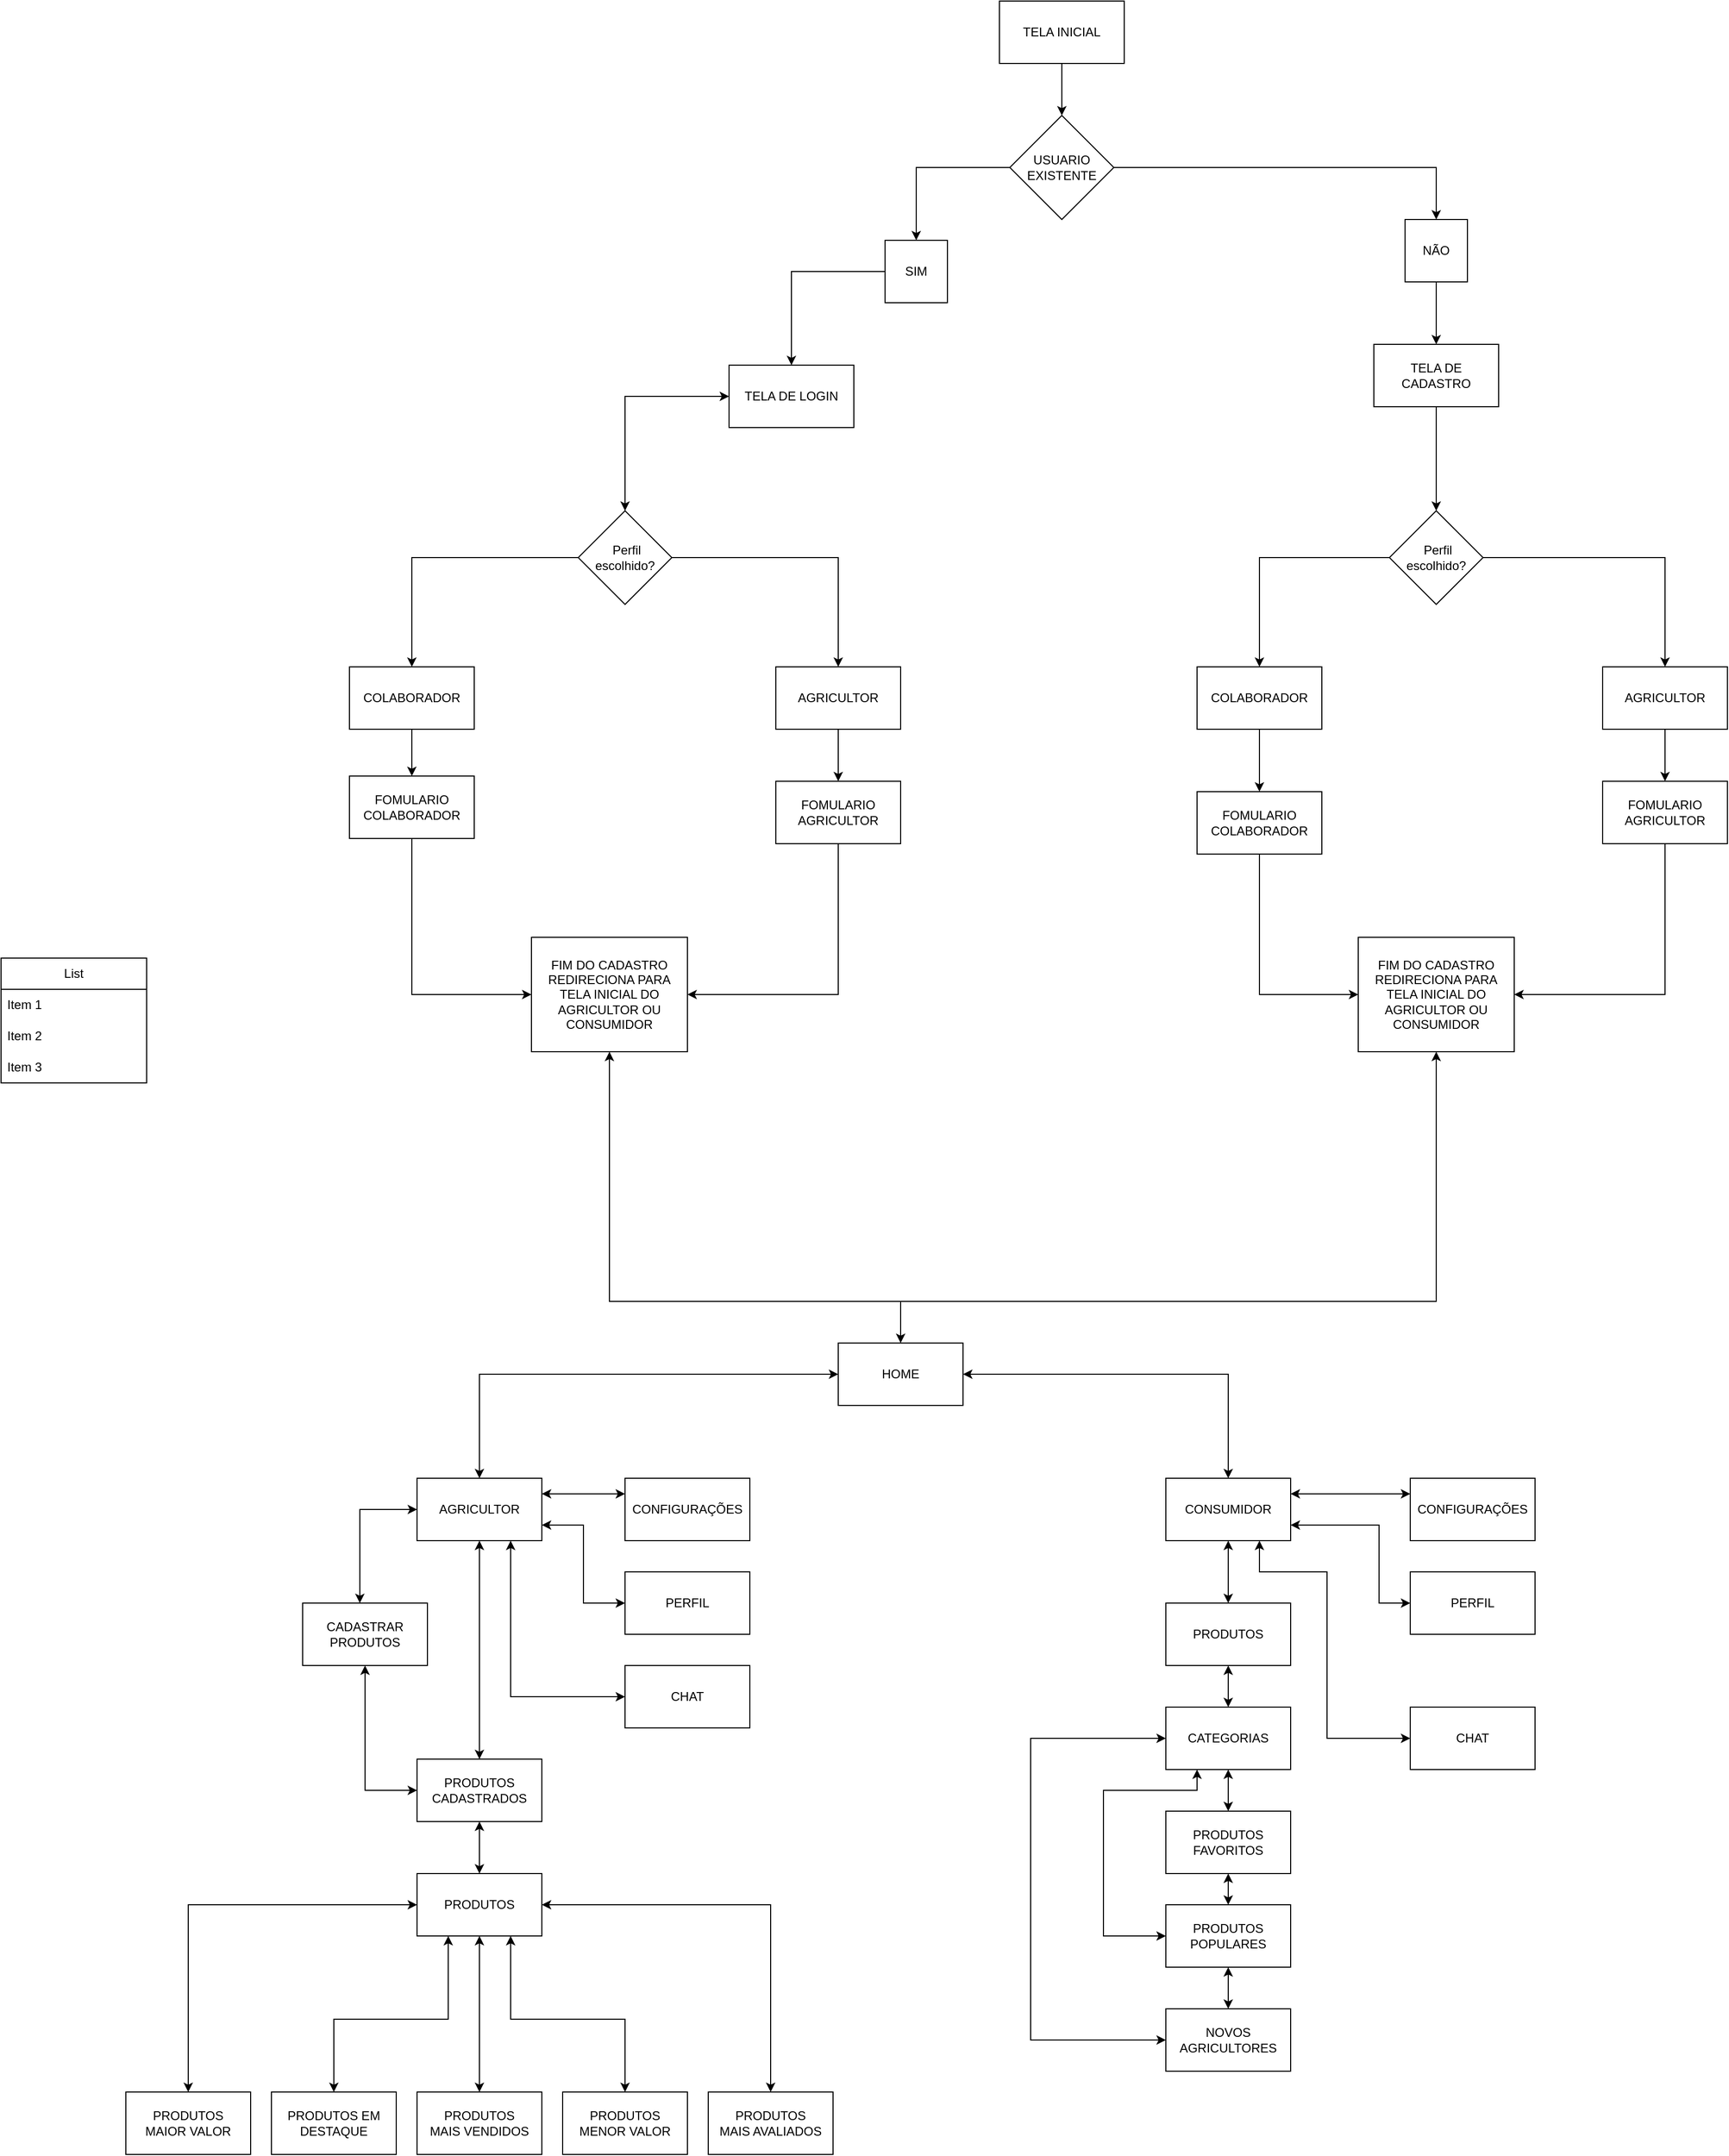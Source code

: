 <mxfile version="26.2.14">
  <diagram name="Página-1" id="ub3TqjXY3tPPMrQ7wsaH">
    <mxGraphModel dx="2589" dy="803" grid="1" gridSize="10" guides="1" tooltips="1" connect="1" arrows="1" fold="1" page="1" pageScale="1" pageWidth="1100" pageHeight="850" math="0" shadow="0">
      <root>
        <mxCell id="0" />
        <mxCell id="1" parent="0" />
        <mxCell id="Gy5lbTfUsCaIjYYjU4_O-53" style="edgeStyle=orthogonalEdgeStyle;rounded=0;orthogonalLoop=1;jettySize=auto;html=1;exitX=0.5;exitY=1;exitDx=0;exitDy=0;entryX=0.5;entryY=0;entryDx=0;entryDy=0;" parent="1" source="Gy5lbTfUsCaIjYYjU4_O-1" target="Gy5lbTfUsCaIjYYjU4_O-2" edge="1">
          <mxGeometry relative="1" as="geometry" />
        </mxCell>
        <mxCell id="Gy5lbTfUsCaIjYYjU4_O-1" value="TELA INICIAL" style="rounded=0;whiteSpace=wrap;html=1;" parent="1" vertex="1">
          <mxGeometry x="80" y="110" width="120" height="60" as="geometry" />
        </mxCell>
        <mxCell id="Gy5lbTfUsCaIjYYjU4_O-2" value="USUARIO EXISTENTE" style="rhombus;whiteSpace=wrap;html=1;" parent="1" vertex="1">
          <mxGeometry x="90" y="220" width="100" height="100" as="geometry" />
        </mxCell>
        <mxCell id="Gy5lbTfUsCaIjYYjU4_O-3" value="SIM" style="rounded=0;whiteSpace=wrap;html=1;" parent="1" vertex="1">
          <mxGeometry x="-30" y="340" width="60" height="60" as="geometry" />
        </mxCell>
        <mxCell id="Gy5lbTfUsCaIjYYjU4_O-4" value="NÃO" style="rounded=0;whiteSpace=wrap;html=1;" parent="1" vertex="1">
          <mxGeometry x="470" y="320" width="60" height="60" as="geometry" />
        </mxCell>
        <mxCell id="Gy5lbTfUsCaIjYYjU4_O-5" value="TELA DE CADASTRO" style="rounded=0;whiteSpace=wrap;html=1;" parent="1" vertex="1">
          <mxGeometry x="440" y="440" width="120" height="60" as="geometry" />
        </mxCell>
        <mxCell id="Gy5lbTfUsCaIjYYjU4_O-13" value="" style="endArrow=classic;html=1;rounded=0;exitX=1;exitY=0.5;exitDx=0;exitDy=0;entryX=0.5;entryY=0;entryDx=0;entryDy=0;" parent="1" source="Gy5lbTfUsCaIjYYjU4_O-2" target="Gy5lbTfUsCaIjYYjU4_O-4" edge="1">
          <mxGeometry width="50" height="50" relative="1" as="geometry">
            <mxPoint x="240" y="600" as="sourcePoint" />
            <mxPoint x="290" y="550" as="targetPoint" />
            <Array as="points">
              <mxPoint x="500" y="270" />
            </Array>
          </mxGeometry>
        </mxCell>
        <mxCell id="Gy5lbTfUsCaIjYYjU4_O-14" value="" style="endArrow=classic;html=1;rounded=0;exitX=0.5;exitY=1;exitDx=0;exitDy=0;entryX=0.5;entryY=0;entryDx=0;entryDy=0;" parent="1" source="Gy5lbTfUsCaIjYYjU4_O-4" target="Gy5lbTfUsCaIjYYjU4_O-5" edge="1">
          <mxGeometry width="50" height="50" relative="1" as="geometry">
            <mxPoint x="360" y="580" as="sourcePoint" />
            <mxPoint x="410" y="530" as="targetPoint" />
          </mxGeometry>
        </mxCell>
        <mxCell id="Gy5lbTfUsCaIjYYjU4_O-15" value="" style="endArrow=classic;html=1;rounded=0;exitX=0.5;exitY=1;exitDx=0;exitDy=0;" parent="1" source="Gy5lbTfUsCaIjYYjU4_O-5" target="VGZ9ggrxXx4jBzT0fz5f-10" edge="1">
          <mxGeometry width="50" height="50" relative="1" as="geometry">
            <mxPoint x="240" y="600" as="sourcePoint" />
            <mxPoint x="380" y="580" as="targetPoint" />
          </mxGeometry>
        </mxCell>
        <mxCell id="Gy5lbTfUsCaIjYYjU4_O-22" value="" style="endArrow=classic;html=1;rounded=0;exitX=0;exitY=0.5;exitDx=0;exitDy=0;entryX=0.5;entryY=0;entryDx=0;entryDy=0;" parent="1" source="Gy5lbTfUsCaIjYYjU4_O-2" target="Gy5lbTfUsCaIjYYjU4_O-3" edge="1">
          <mxGeometry width="50" height="50" relative="1" as="geometry">
            <mxPoint x="230" y="650" as="sourcePoint" />
            <mxPoint x="280" y="600" as="targetPoint" />
            <Array as="points">
              <mxPoint y="270" />
            </Array>
          </mxGeometry>
        </mxCell>
        <mxCell id="Gy5lbTfUsCaIjYYjU4_O-35" value="TELA DE LOGIN" style="rounded=0;whiteSpace=wrap;html=1;" parent="1" vertex="1">
          <mxGeometry x="-180" y="460" width="120" height="60" as="geometry" />
        </mxCell>
        <mxCell id="Gy5lbTfUsCaIjYYjU4_O-51" value="" style="endArrow=classic;html=1;rounded=0;exitX=0;exitY=0.5;exitDx=0;exitDy=0;entryX=0.5;entryY=0;entryDx=0;entryDy=0;" parent="1" source="Gy5lbTfUsCaIjYYjU4_O-3" target="Gy5lbTfUsCaIjYYjU4_O-35" edge="1">
          <mxGeometry width="50" height="50" relative="1" as="geometry">
            <mxPoint x="190" y="760" as="sourcePoint" />
            <mxPoint x="240" y="710" as="targetPoint" />
            <Array as="points">
              <mxPoint x="-120" y="370" />
            </Array>
          </mxGeometry>
        </mxCell>
        <mxCell id="Gy5lbTfUsCaIjYYjU4_O-55" value="AGRICULTOR" style="rounded=0;whiteSpace=wrap;html=1;" parent="1" vertex="1">
          <mxGeometry x="-135" y="750" width="120" height="60" as="geometry" />
        </mxCell>
        <mxCell id="Gy5lbTfUsCaIjYYjU4_O-58" value="FOMULARIO AGRICULTOR" style="rounded=0;whiteSpace=wrap;html=1;" parent="1" vertex="1">
          <mxGeometry x="-135" y="860" width="120" height="60" as="geometry" />
        </mxCell>
        <mxCell id="Gy5lbTfUsCaIjYYjU4_O-61" value="" style="endArrow=classic;html=1;rounded=0;entryX=0.5;entryY=0;entryDx=0;entryDy=0;exitX=1;exitY=0.5;exitDx=0;exitDy=0;" parent="1" target="Gy5lbTfUsCaIjYYjU4_O-55" edge="1">
          <mxGeometry width="50" height="50" relative="1" as="geometry">
            <mxPoint x="-250.0" y="645" as="sourcePoint" />
            <mxPoint x="-405" y="730" as="targetPoint" />
            <Array as="points">
              <mxPoint x="-75" y="645" />
            </Array>
          </mxGeometry>
        </mxCell>
        <mxCell id="VGZ9ggrxXx4jBzT0fz5f-5" value="" style="endArrow=classic;html=1;rounded=0;exitX=0.5;exitY=1;exitDx=0;exitDy=0;entryX=0.5;entryY=0;entryDx=0;entryDy=0;" parent="1" source="Gy5lbTfUsCaIjYYjU4_O-55" target="Gy5lbTfUsCaIjYYjU4_O-58" edge="1">
          <mxGeometry width="50" height="50" relative="1" as="geometry">
            <mxPoint x="-195" y="960" as="sourcePoint" />
            <mxPoint x="-145" y="910" as="targetPoint" />
          </mxGeometry>
        </mxCell>
        <mxCell id="VGZ9ggrxXx4jBzT0fz5f-7" value="" style="endArrow=classic;html=1;rounded=0;entryX=1;entryY=0.5;entryDx=0;entryDy=0;exitX=0.5;exitY=1;exitDx=0;exitDy=0;" parent="1" source="Gy5lbTfUsCaIjYYjU4_O-58" edge="1">
          <mxGeometry width="50" height="50" relative="1" as="geometry">
            <mxPoint x="-75" y="920" as="sourcePoint" />
            <mxPoint x="-220.0" y="1065" as="targetPoint" />
            <Array as="points">
              <mxPoint x="-75" y="1065" />
            </Array>
          </mxGeometry>
        </mxCell>
        <mxCell id="VGZ9ggrxXx4jBzT0fz5f-10" value="&lt;div&gt;&amp;nbsp;Perfil escolhido?&lt;/div&gt;" style="rhombus;whiteSpace=wrap;html=1;" parent="1" vertex="1">
          <mxGeometry x="455" y="600" width="90" height="90" as="geometry" />
        </mxCell>
        <mxCell id="VGZ9ggrxXx4jBzT0fz5f-11" value="AGRICULTOR" style="rounded=0;whiteSpace=wrap;html=1;" parent="1" vertex="1">
          <mxGeometry x="660" y="750" width="120" height="60" as="geometry" />
        </mxCell>
        <mxCell id="VGZ9ggrxXx4jBzT0fz5f-14" value="FOMULARIO AGRICULTOR" style="rounded=0;whiteSpace=wrap;html=1;" parent="1" vertex="1">
          <mxGeometry x="660" y="860" width="120" height="60" as="geometry" />
        </mxCell>
        <mxCell id="VGZ9ggrxXx4jBzT0fz5f-16" value="" style="endArrow=classic;html=1;rounded=0;entryX=0.5;entryY=0;entryDx=0;entryDy=0;exitX=1;exitY=0.5;exitDx=0;exitDy=0;" parent="1" source="VGZ9ggrxXx4jBzT0fz5f-10" target="VGZ9ggrxXx4jBzT0fz5f-11" edge="1">
          <mxGeometry width="50" height="50" relative="1" as="geometry">
            <mxPoint x="465" y="655" as="sourcePoint" />
            <mxPoint x="390" y="730" as="targetPoint" />
            <Array as="points">
              <mxPoint x="720" y="645" />
            </Array>
          </mxGeometry>
        </mxCell>
        <mxCell id="VGZ9ggrxXx4jBzT0fz5f-18" value="COLABORADOR" style="rounded=0;whiteSpace=wrap;html=1;" parent="1" vertex="1">
          <mxGeometry x="270" y="750" width="120" height="60" as="geometry" />
        </mxCell>
        <mxCell id="VGZ9ggrxXx4jBzT0fz5f-19" value="FOMULARIO COLABORADOR" style="rounded=0;whiteSpace=wrap;html=1;" parent="1" vertex="1">
          <mxGeometry x="270" y="870" width="120" height="60" as="geometry" />
        </mxCell>
        <mxCell id="VGZ9ggrxXx4jBzT0fz5f-20" value="" style="endArrow=classic;html=1;rounded=0;exitX=0.5;exitY=1;exitDx=0;exitDy=0;entryX=0.5;entryY=0;entryDx=0;entryDy=0;" parent="1" source="VGZ9ggrxXx4jBzT0fz5f-18" target="VGZ9ggrxXx4jBzT0fz5f-19" edge="1">
          <mxGeometry width="50" height="50" relative="1" as="geometry">
            <mxPoint x="480" y="1080" as="sourcePoint" />
            <mxPoint x="530" y="1030" as="targetPoint" />
          </mxGeometry>
        </mxCell>
        <mxCell id="VGZ9ggrxXx4jBzT0fz5f-21" value="" style="endArrow=classic;html=1;rounded=0;exitX=0;exitY=0.5;exitDx=0;exitDy=0;entryX=0.5;entryY=0;entryDx=0;entryDy=0;" parent="1" source="VGZ9ggrxXx4jBzT0fz5f-10" target="VGZ9ggrxXx4jBzT0fz5f-18" edge="1">
          <mxGeometry width="50" height="50" relative="1" as="geometry">
            <mxPoint x="600" y="960" as="sourcePoint" />
            <mxPoint x="650" y="910" as="targetPoint" />
            <Array as="points">
              <mxPoint x="330" y="645" />
            </Array>
          </mxGeometry>
        </mxCell>
        <mxCell id="VGZ9ggrxXx4jBzT0fz5f-22" value="" style="endArrow=classic;html=1;rounded=0;exitX=0.5;exitY=1;exitDx=0;exitDy=0;entryX=0.5;entryY=0;entryDx=0;entryDy=0;" parent="1" source="VGZ9ggrxXx4jBzT0fz5f-11" target="VGZ9ggrxXx4jBzT0fz5f-14" edge="1">
          <mxGeometry width="50" height="50" relative="1" as="geometry">
            <mxPoint x="600" y="960" as="sourcePoint" />
            <mxPoint x="650" y="910" as="targetPoint" />
          </mxGeometry>
        </mxCell>
        <mxCell id="VGZ9ggrxXx4jBzT0fz5f-23" value="FIM DO CADASTRO REDIRECIONA PARA TELA INICIAL DO AGRICULTOR OU CONSUMIDOR" style="rounded=0;whiteSpace=wrap;html=1;" parent="1" vertex="1">
          <mxGeometry x="425" y="1010" width="150" height="110" as="geometry" />
        </mxCell>
        <mxCell id="VGZ9ggrxXx4jBzT0fz5f-24" value="" style="endArrow=classic;html=1;rounded=0;entryX=1;entryY=0.5;entryDx=0;entryDy=0;exitX=0.5;exitY=1;exitDx=0;exitDy=0;" parent="1" source="VGZ9ggrxXx4jBzT0fz5f-14" target="VGZ9ggrxXx4jBzT0fz5f-23" edge="1">
          <mxGeometry width="50" height="50" relative="1" as="geometry">
            <mxPoint x="720" y="920" as="sourcePoint" />
            <mxPoint x="770" y="870" as="targetPoint" />
            <Array as="points">
              <mxPoint x="720" y="1065" />
            </Array>
          </mxGeometry>
        </mxCell>
        <mxCell id="VGZ9ggrxXx4jBzT0fz5f-26" value="" style="endArrow=classic;html=1;rounded=0;exitX=0.5;exitY=1;exitDx=0;exitDy=0;entryX=0;entryY=0.5;entryDx=0;entryDy=0;" parent="1" source="VGZ9ggrxXx4jBzT0fz5f-19" target="VGZ9ggrxXx4jBzT0fz5f-23" edge="1">
          <mxGeometry width="50" height="50" relative="1" as="geometry">
            <mxPoint x="720" y="920" as="sourcePoint" />
            <mxPoint x="770" y="870" as="targetPoint" />
            <Array as="points">
              <mxPoint x="330" y="1065" />
            </Array>
          </mxGeometry>
        </mxCell>
        <mxCell id="Gp2LNQog8hY2vS4GWj-N-8" value="CHAT" style="rounded=0;whiteSpace=wrap;html=1;" parent="1" vertex="1">
          <mxGeometry x="475" y="1750" width="120" height="60" as="geometry" />
        </mxCell>
        <mxCell id="Gp2LNQog8hY2vS4GWj-N-14" value="" style="endArrow=classic;startArrow=classic;html=1;rounded=0;entryX=0.5;entryY=1;entryDx=0;entryDy=0;exitX=0;exitY=0.5;exitDx=0;exitDy=0;" parent="1" edge="1" target="Gp2LNQog8hY2vS4GWj-N-124" source="Gp2LNQog8hY2vS4GWj-N-138">
          <mxGeometry width="50" height="50" relative="1" as="geometry">
            <mxPoint x="-430" y="1880" as="sourcePoint" />
            <mxPoint x="-690.0" y="1730.0" as="targetPoint" />
            <Array as="points">
              <mxPoint x="-530" y="1830" />
            </Array>
          </mxGeometry>
        </mxCell>
        <mxCell id="Gp2LNQog8hY2vS4GWj-N-18" value="&lt;div&gt;&amp;nbsp;Perfil escolhido?&lt;/div&gt;" style="rhombus;whiteSpace=wrap;html=1;" parent="1" vertex="1">
          <mxGeometry x="-325" y="600" width="90" height="90" as="geometry" />
        </mxCell>
        <mxCell id="Gp2LNQog8hY2vS4GWj-N-21" value="COLABORADOR" style="rounded=0;whiteSpace=wrap;html=1;" parent="1" vertex="1">
          <mxGeometry x="-545" y="750" width="120" height="60" as="geometry" />
        </mxCell>
        <mxCell id="Gp2LNQog8hY2vS4GWj-N-22" value="FOMULARIO COLABORADOR" style="rounded=0;whiteSpace=wrap;html=1;" parent="1" vertex="1">
          <mxGeometry x="-545" y="855" width="120" height="60" as="geometry" />
        </mxCell>
        <mxCell id="Gp2LNQog8hY2vS4GWj-N-23" value="" style="endArrow=classic;html=1;rounded=0;exitX=0.5;exitY=1;exitDx=0;exitDy=0;entryX=0.5;entryY=0;entryDx=0;entryDy=0;" parent="1" source="Gp2LNQog8hY2vS4GWj-N-21" target="Gp2LNQog8hY2vS4GWj-N-22" edge="1">
          <mxGeometry width="50" height="50" relative="1" as="geometry">
            <mxPoint x="-315" y="1080" as="sourcePoint" />
            <mxPoint x="-265" y="1030" as="targetPoint" />
          </mxGeometry>
        </mxCell>
        <mxCell id="Gp2LNQog8hY2vS4GWj-N-24" value="" style="endArrow=classic;html=1;rounded=0;exitX=0;exitY=0.5;exitDx=0;exitDy=0;entryX=0.5;entryY=0;entryDx=0;entryDy=0;" parent="1" source="Gp2LNQog8hY2vS4GWj-N-18" target="Gp2LNQog8hY2vS4GWj-N-21" edge="1">
          <mxGeometry width="50" height="50" relative="1" as="geometry">
            <mxPoint x="-195" y="960" as="sourcePoint" />
            <mxPoint x="-145" y="910" as="targetPoint" />
            <Array as="points">
              <mxPoint x="-485" y="645" />
            </Array>
          </mxGeometry>
        </mxCell>
        <mxCell id="Gp2LNQog8hY2vS4GWj-N-25" value="FIM DO CADASTRO REDIRECIONA PARA TELA INICIAL DO AGRICULTOR OU CONSUMIDOR" style="rounded=0;whiteSpace=wrap;html=1;" parent="1" vertex="1">
          <mxGeometry x="-370" y="1010" width="150" height="110" as="geometry" />
        </mxCell>
        <mxCell id="Gp2LNQog8hY2vS4GWj-N-27" value="" style="endArrow=classic;html=1;rounded=0;exitX=0.5;exitY=1;exitDx=0;exitDy=0;entryX=0;entryY=0.5;entryDx=0;entryDy=0;" parent="1" source="Gp2LNQog8hY2vS4GWj-N-22" target="Gp2LNQog8hY2vS4GWj-N-25" edge="1">
          <mxGeometry width="50" height="50" relative="1" as="geometry">
            <mxPoint x="-75" y="920" as="sourcePoint" />
            <mxPoint x="-25" y="870" as="targetPoint" />
            <Array as="points">
              <mxPoint x="-485" y="1065" />
            </Array>
          </mxGeometry>
        </mxCell>
        <mxCell id="Gp2LNQog8hY2vS4GWj-N-28" value="HOME" style="rounded=0;whiteSpace=wrap;html=1;" parent="1" vertex="1">
          <mxGeometry x="-75" y="1400" width="120" height="60" as="geometry" />
        </mxCell>
        <mxCell id="Gp2LNQog8hY2vS4GWj-N-30" value="CONSUMIDOR" style="rounded=0;whiteSpace=wrap;html=1;" parent="1" vertex="1">
          <mxGeometry x="240" y="1530" width="120" height="60" as="geometry" />
        </mxCell>
        <mxCell id="Gp2LNQog8hY2vS4GWj-N-31" value="PRODUTOS" style="rounded=0;whiteSpace=wrap;html=1;" parent="1" vertex="1">
          <mxGeometry x="240" y="1650" width="120" height="60" as="geometry" />
        </mxCell>
        <mxCell id="Gp2LNQog8hY2vS4GWj-N-32" value="CATEGORIAS" style="rounded=0;whiteSpace=wrap;html=1;" parent="1" vertex="1">
          <mxGeometry x="240" y="1750" width="120" height="60" as="geometry" />
        </mxCell>
        <mxCell id="Gp2LNQog8hY2vS4GWj-N-34" value="PRODUTOS FAVORITOS" style="rounded=0;whiteSpace=wrap;html=1;" parent="1" vertex="1">
          <mxGeometry x="240" y="1850" width="120" height="60" as="geometry" />
        </mxCell>
        <mxCell id="Gp2LNQog8hY2vS4GWj-N-35" value="PRODUTOS POPULARES" style="rounded=0;whiteSpace=wrap;html=1;" parent="1" vertex="1">
          <mxGeometry x="240" y="1940" width="120" height="60" as="geometry" />
        </mxCell>
        <mxCell id="Gp2LNQog8hY2vS4GWj-N-36" value="NOVOS AGRICULTORES" style="rounded=0;whiteSpace=wrap;html=1;" parent="1" vertex="1">
          <mxGeometry x="240" y="2040" width="120" height="60" as="geometry" />
        </mxCell>
        <mxCell id="Gp2LNQog8hY2vS4GWj-N-37" value="" style="endArrow=classic;startArrow=classic;html=1;rounded=0;exitX=0.5;exitY=1;exitDx=0;exitDy=0;entryX=0.5;entryY=0;entryDx=0;entryDy=0;" parent="1" source="Gp2LNQog8hY2vS4GWj-N-32" target="Gp2LNQog8hY2vS4GWj-N-34" edge="1">
          <mxGeometry width="50" height="50" relative="1" as="geometry">
            <mxPoint x="500" y="1930" as="sourcePoint" />
            <mxPoint x="550" y="1880" as="targetPoint" />
          </mxGeometry>
        </mxCell>
        <mxCell id="Gp2LNQog8hY2vS4GWj-N-38" value="" style="endArrow=classic;startArrow=classic;html=1;rounded=0;exitX=0.25;exitY=1;exitDx=0;exitDy=0;entryX=0;entryY=0.5;entryDx=0;entryDy=0;" parent="1" source="Gp2LNQog8hY2vS4GWj-N-32" target="Gp2LNQog8hY2vS4GWj-N-35" edge="1">
          <mxGeometry width="50" height="50" relative="1" as="geometry">
            <mxPoint x="500" y="1960" as="sourcePoint" />
            <mxPoint x="550" y="1880" as="targetPoint" />
            <Array as="points">
              <mxPoint x="270" y="1830" />
              <mxPoint x="180" y="1830" />
              <mxPoint x="180" y="1970" />
            </Array>
          </mxGeometry>
        </mxCell>
        <mxCell id="Gp2LNQog8hY2vS4GWj-N-39" value="" style="endArrow=classic;startArrow=classic;html=1;rounded=0;exitX=0.5;exitY=1;exitDx=0;exitDy=0;entryX=0.5;entryY=0;entryDx=0;entryDy=0;" parent="1" source="Gp2LNQog8hY2vS4GWj-N-34" target="Gp2LNQog8hY2vS4GWj-N-35" edge="1">
          <mxGeometry width="50" height="50" relative="1" as="geometry">
            <mxPoint x="500" y="1930" as="sourcePoint" />
            <mxPoint x="550" y="1880" as="targetPoint" />
          </mxGeometry>
        </mxCell>
        <mxCell id="Gp2LNQog8hY2vS4GWj-N-40" value="" style="endArrow=classic;startArrow=classic;html=1;rounded=0;exitX=0.5;exitY=1;exitDx=0;exitDy=0;entryX=0.5;entryY=0;entryDx=0;entryDy=0;" parent="1" source="Gp2LNQog8hY2vS4GWj-N-35" edge="1" target="Gp2LNQog8hY2vS4GWj-N-36">
          <mxGeometry width="50" height="50" relative="1" as="geometry">
            <mxPoint x="500" y="1930" as="sourcePoint" />
            <mxPoint x="300" y="2030" as="targetPoint" />
          </mxGeometry>
        </mxCell>
        <mxCell id="Gp2LNQog8hY2vS4GWj-N-41" value="" style="endArrow=classic;startArrow=classic;html=1;rounded=0;exitX=0.5;exitY=1;exitDx=0;exitDy=0;entryX=0.5;entryY=0;entryDx=0;entryDy=0;" parent="1" source="Gp2LNQog8hY2vS4GWj-N-25" target="Gp2LNQog8hY2vS4GWj-N-28" edge="1">
          <mxGeometry width="50" height="50" relative="1" as="geometry">
            <mxPoint x="-290" y="1590" as="sourcePoint" />
            <mxPoint x="-240" y="1540" as="targetPoint" />
            <Array as="points">
              <mxPoint x="-295" y="1360" />
              <mxPoint x="-15" y="1360" />
            </Array>
          </mxGeometry>
        </mxCell>
        <mxCell id="Gp2LNQog8hY2vS4GWj-N-42" value="" style="endArrow=classic;startArrow=classic;html=1;rounded=0;exitX=0.5;exitY=0;exitDx=0;exitDy=0;" parent="1" source="Gp2LNQog8hY2vS4GWj-N-31" target="Gp2LNQog8hY2vS4GWj-N-30" edge="1">
          <mxGeometry width="50" height="50" relative="1" as="geometry">
            <mxPoint x="550" y="1690" as="sourcePoint" />
            <mxPoint x="600" y="1640" as="targetPoint" />
          </mxGeometry>
        </mxCell>
        <mxCell id="Gp2LNQog8hY2vS4GWj-N-67" value="" style="endArrow=classic;startArrow=classic;html=1;rounded=0;exitX=0.5;exitY=1;exitDx=0;exitDy=0;entryX=0.5;entryY=0;entryDx=0;entryDy=0;" parent="1" source="Gp2LNQog8hY2vS4GWj-N-31" target="Gp2LNQog8hY2vS4GWj-N-32" edge="1">
          <mxGeometry width="50" height="50" relative="1" as="geometry">
            <mxPoint x="550" y="1450" as="sourcePoint" />
            <mxPoint x="600" y="1400" as="targetPoint" />
          </mxGeometry>
        </mxCell>
        <mxCell id="Gp2LNQog8hY2vS4GWj-N-68" value="" style="endArrow=classic;startArrow=classic;html=1;rounded=0;exitX=0.75;exitY=1;exitDx=0;exitDy=0;entryX=0;entryY=0.5;entryDx=0;entryDy=0;" parent="1" source="Gp2LNQog8hY2vS4GWj-N-30" target="Gp2LNQog8hY2vS4GWj-N-8" edge="1">
          <mxGeometry width="50" height="50" relative="1" as="geometry">
            <mxPoint x="550" y="1870" as="sourcePoint" />
            <mxPoint x="400" y="1780" as="targetPoint" />
            <Array as="points">
              <mxPoint x="330" y="1620" />
              <mxPoint x="395" y="1620" />
              <mxPoint x="395" y="1780" />
            </Array>
          </mxGeometry>
        </mxCell>
        <mxCell id="Gp2LNQog8hY2vS4GWj-N-72" value="" style="endArrow=classic;startArrow=classic;html=1;rounded=0;exitX=1;exitY=0.5;exitDx=0;exitDy=0;entryX=0.5;entryY=0;entryDx=0;entryDy=0;" parent="1" source="Gp2LNQog8hY2vS4GWj-N-28" target="Gp2LNQog8hY2vS4GWj-N-30" edge="1">
          <mxGeometry width="50" height="50" relative="1" as="geometry">
            <mxPoint x="130" y="1840" as="sourcePoint" />
            <mxPoint x="40" y="1520" as="targetPoint" />
            <Array as="points">
              <mxPoint x="300" y="1430" />
            </Array>
          </mxGeometry>
        </mxCell>
        <mxCell id="Gp2LNQog8hY2vS4GWj-N-73" value="" style="endArrow=classic;startArrow=classic;html=1;rounded=0;exitX=0;exitY=0.5;exitDx=0;exitDy=0;entryX=0;entryY=0.5;entryDx=0;entryDy=0;" parent="1" source="Gp2LNQog8hY2vS4GWj-N-32" edge="1" target="Gp2LNQog8hY2vS4GWj-N-36">
          <mxGeometry width="50" height="50" relative="1" as="geometry">
            <mxPoint x="225" y="1810" as="sourcePoint" />
            <mxPoint x="-75" y="2060" as="targetPoint" />
            <Array as="points">
              <mxPoint x="110" y="1780" />
              <mxPoint x="110" y="2070" />
            </Array>
          </mxGeometry>
        </mxCell>
        <mxCell id="Gp2LNQog8hY2vS4GWj-N-80" value="" style="endArrow=classic;html=1;rounded=0;entryX=0.5;entryY=1;entryDx=0;entryDy=0;" parent="1" target="VGZ9ggrxXx4jBzT0fz5f-23" edge="1">
          <mxGeometry width="50" height="50" relative="1" as="geometry">
            <mxPoint x="-20" y="1360" as="sourcePoint" />
            <mxPoint x="-540" y="1660" as="targetPoint" />
            <Array as="points">
              <mxPoint x="500" y="1360" />
            </Array>
          </mxGeometry>
        </mxCell>
        <mxCell id="Gp2LNQog8hY2vS4GWj-N-82" value="AGRICULTOR" style="rounded=0;whiteSpace=wrap;html=1;" parent="1" vertex="1">
          <mxGeometry x="-480" y="1530" width="120" height="60" as="geometry" />
        </mxCell>
        <mxCell id="Gp2LNQog8hY2vS4GWj-N-98" value="" style="endArrow=classic;startArrow=classic;html=1;rounded=0;exitX=0.5;exitY=0;exitDx=0;exitDy=0;entryX=0;entryY=0.5;entryDx=0;entryDy=0;" parent="1" source="Gp2LNQog8hY2vS4GWj-N-82" target="Gp2LNQog8hY2vS4GWj-N-28" edge="1">
          <mxGeometry width="50" height="50" relative="1" as="geometry">
            <mxPoint x="-70" y="1750" as="sourcePoint" />
            <mxPoint x="-20" y="1700" as="targetPoint" />
            <Array as="points">
              <mxPoint x="-420" y="1430" />
            </Array>
          </mxGeometry>
        </mxCell>
        <mxCell id="Gp2LNQog8hY2vS4GWj-N-124" value="CADASTRAR PRODUTOS" style="rounded=0;whiteSpace=wrap;html=1;" parent="1" vertex="1">
          <mxGeometry x="-590" y="1650" width="120" height="60" as="geometry" />
        </mxCell>
        <mxCell id="Gp2LNQog8hY2vS4GWj-N-125" value="CONFIGURAÇÕES" style="rounded=0;whiteSpace=wrap;html=1;" parent="1" vertex="1">
          <mxGeometry x="475" y="1530" width="120" height="60" as="geometry" />
        </mxCell>
        <mxCell id="Gp2LNQog8hY2vS4GWj-N-126" value="PERFIL" style="rounded=0;whiteSpace=wrap;html=1;" parent="1" vertex="1">
          <mxGeometry x="475" y="1620" width="120" height="60" as="geometry" />
        </mxCell>
        <mxCell id="Gp2LNQog8hY2vS4GWj-N-127" value="" style="endArrow=classic;startArrow=classic;html=1;rounded=0;entryX=0;entryY=0.25;entryDx=0;entryDy=0;exitX=1;exitY=0.25;exitDx=0;exitDy=0;" parent="1" source="Gp2LNQog8hY2vS4GWj-N-30" target="Gp2LNQog8hY2vS4GWj-N-125" edge="1">
          <mxGeometry width="50" height="50" relative="1" as="geometry">
            <mxPoint x="150" y="1770" as="sourcePoint" />
            <mxPoint x="200" y="1720" as="targetPoint" />
          </mxGeometry>
        </mxCell>
        <mxCell id="Gp2LNQog8hY2vS4GWj-N-128" value="" style="endArrow=classic;startArrow=classic;html=1;rounded=0;entryX=0;entryY=0.5;entryDx=0;entryDy=0;exitX=1;exitY=0.75;exitDx=0;exitDy=0;" parent="1" source="Gp2LNQog8hY2vS4GWj-N-30" target="Gp2LNQog8hY2vS4GWj-N-126" edge="1">
          <mxGeometry width="50" height="50" relative="1" as="geometry">
            <mxPoint x="150" y="1770" as="sourcePoint" />
            <mxPoint x="200" y="1720" as="targetPoint" />
            <Array as="points">
              <mxPoint x="445" y="1575" />
              <mxPoint x="445" y="1650" />
            </Array>
          </mxGeometry>
        </mxCell>
        <mxCell id="Gp2LNQog8hY2vS4GWj-N-134" value="CONFIGURAÇÕES" style="rounded=0;whiteSpace=wrap;html=1;" parent="1" vertex="1">
          <mxGeometry x="-280" y="1530" width="120" height="60" as="geometry" />
        </mxCell>
        <mxCell id="Gp2LNQog8hY2vS4GWj-N-135" value="PERFIL" style="rounded=0;whiteSpace=wrap;html=1;" parent="1" vertex="1">
          <mxGeometry x="-280" y="1620" width="120" height="60" as="geometry" />
        </mxCell>
        <mxCell id="Gp2LNQog8hY2vS4GWj-N-136" value="" style="endArrow=classic;startArrow=classic;html=1;rounded=0;entryX=0;entryY=0.25;entryDx=0;entryDy=0;exitX=1;exitY=0.25;exitDx=0;exitDy=0;" parent="1" source="Gp2LNQog8hY2vS4GWj-N-82" target="Gp2LNQog8hY2vS4GWj-N-134" edge="1">
          <mxGeometry width="50" height="50" relative="1" as="geometry">
            <mxPoint x="-370" y="1650" as="sourcePoint" />
            <mxPoint x="-320" y="1600" as="targetPoint" />
          </mxGeometry>
        </mxCell>
        <mxCell id="Gp2LNQog8hY2vS4GWj-N-137" value="" style="endArrow=classic;startArrow=classic;html=1;rounded=0;exitX=1;exitY=0.75;exitDx=0;exitDy=0;entryX=0;entryY=0.5;entryDx=0;entryDy=0;" parent="1" source="Gp2LNQog8hY2vS4GWj-N-82" target="Gp2LNQog8hY2vS4GWj-N-135" edge="1">
          <mxGeometry width="50" height="50" relative="1" as="geometry">
            <mxPoint x="-370" y="1650" as="sourcePoint" />
            <mxPoint x="-320" y="1600" as="targetPoint" />
            <Array as="points">
              <mxPoint x="-320" y="1575" />
              <mxPoint x="-320" y="1650" />
            </Array>
          </mxGeometry>
        </mxCell>
        <mxCell id="Gp2LNQog8hY2vS4GWj-N-138" value="PRODUTOS&lt;div&gt;CADASTRADOS&lt;/div&gt;" style="rounded=0;whiteSpace=wrap;html=1;" parent="1" vertex="1">
          <mxGeometry x="-480" y="1800" width="120" height="60" as="geometry" />
        </mxCell>
        <mxCell id="Gp2LNQog8hY2vS4GWj-N-139" value="" style="endArrow=classic;startArrow=classic;html=1;rounded=0;exitX=0.5;exitY=0;exitDx=0;exitDy=0;entryX=0;entryY=0.5;entryDx=0;entryDy=0;" parent="1" target="Gp2LNQog8hY2vS4GWj-N-82" edge="1">
          <mxGeometry width="50" height="50" relative="1" as="geometry">
            <mxPoint x="-535.0" y="1650" as="sourcePoint" />
            <mxPoint x="-50" y="1690" as="targetPoint" />
            <Array as="points">
              <mxPoint x="-535" y="1560" />
            </Array>
          </mxGeometry>
        </mxCell>
        <mxCell id="Gp2LNQog8hY2vS4GWj-N-140" value="" style="endArrow=classic;startArrow=classic;html=1;rounded=0;entryX=0.5;entryY=1;entryDx=0;entryDy=0;exitX=0.5;exitY=0;exitDx=0;exitDy=0;" parent="1" source="Gp2LNQog8hY2vS4GWj-N-138" target="Gp2LNQog8hY2vS4GWj-N-82" edge="1">
          <mxGeometry width="50" height="50" relative="1" as="geometry">
            <mxPoint x="-100" y="1740" as="sourcePoint" />
            <mxPoint x="-50" y="1690" as="targetPoint" />
          </mxGeometry>
        </mxCell>
        <mxCell id="Gp2LNQog8hY2vS4GWj-N-141" value="PRODUTOS" style="rounded=0;whiteSpace=wrap;html=1;" parent="1" vertex="1">
          <mxGeometry x="-480" y="1910" width="120" height="60" as="geometry" />
        </mxCell>
        <mxCell id="Gp2LNQog8hY2vS4GWj-N-142" value="PRODUTOS&lt;div&gt;MAIS VENDIDOS&lt;/div&gt;" style="rounded=0;whiteSpace=wrap;html=1;" parent="1" vertex="1">
          <mxGeometry x="-480" y="2120" width="120" height="60" as="geometry" />
        </mxCell>
        <mxCell id="Gp2LNQog8hY2vS4GWj-N-143" value="" style="endArrow=classic;startArrow=classic;html=1;rounded=0;exitX=0.5;exitY=1;exitDx=0;exitDy=0;entryX=0.5;entryY=0;entryDx=0;entryDy=0;" parent="1" target="Gp2LNQog8hY2vS4GWj-N-141" edge="1">
          <mxGeometry width="50" height="50" relative="1" as="geometry">
            <mxPoint x="-420" y="1860" as="sourcePoint" />
            <mxPoint x="-150" y="1870" as="targetPoint" />
          </mxGeometry>
        </mxCell>
        <mxCell id="Gp2LNQog8hY2vS4GWj-N-144" value="" style="endArrow=classic;startArrow=classic;html=1;rounded=0;exitX=0.5;exitY=1;exitDx=0;exitDy=0;entryX=0.5;entryY=0;entryDx=0;entryDy=0;" parent="1" source="Gp2LNQog8hY2vS4GWj-N-141" target="Gp2LNQog8hY2vS4GWj-N-142" edge="1">
          <mxGeometry width="50" height="50" relative="1" as="geometry">
            <mxPoint x="-200" y="1920" as="sourcePoint" />
            <mxPoint x="-150" y="1870" as="targetPoint" />
          </mxGeometry>
        </mxCell>
        <mxCell id="UX65RSDcZVieQ_6pZxmg-1" value="CHAT" style="rounded=0;whiteSpace=wrap;html=1;" vertex="1" parent="1">
          <mxGeometry x="-280" y="1710" width="120" height="60" as="geometry" />
        </mxCell>
        <mxCell id="UX65RSDcZVieQ_6pZxmg-2" value="" style="endArrow=classic;startArrow=classic;html=1;rounded=0;entryX=0;entryY=0.5;entryDx=0;entryDy=0;exitX=0.75;exitY=1;exitDx=0;exitDy=0;" edge="1" parent="1" source="Gp2LNQog8hY2vS4GWj-N-82" target="UX65RSDcZVieQ_6pZxmg-1">
          <mxGeometry width="50" height="50" relative="1" as="geometry">
            <mxPoint x="-420" y="1720" as="sourcePoint" />
            <mxPoint x="-370" y="1670" as="targetPoint" />
            <Array as="points">
              <mxPoint x="-390" y="1740" />
            </Array>
          </mxGeometry>
        </mxCell>
        <mxCell id="UX65RSDcZVieQ_6pZxmg-5" value="PRODUTOS EM DESTAQUE" style="rounded=0;whiteSpace=wrap;html=1;" vertex="1" parent="1">
          <mxGeometry x="-620" y="2120" width="120" height="60" as="geometry" />
        </mxCell>
        <mxCell id="UX65RSDcZVieQ_6pZxmg-6" value="PRODUTOS&lt;div&gt;MENOR VALOR&lt;/div&gt;" style="rounded=0;whiteSpace=wrap;html=1;" vertex="1" parent="1">
          <mxGeometry x="-340" y="2120" width="120" height="60" as="geometry" />
        </mxCell>
        <mxCell id="UX65RSDcZVieQ_6pZxmg-7" value="PRODUTOS&lt;div&gt;MAIS AVALIADOS&lt;/div&gt;" style="rounded=0;whiteSpace=wrap;html=1;" vertex="1" parent="1">
          <mxGeometry x="-200" y="2120" width="120" height="60" as="geometry" />
        </mxCell>
        <mxCell id="UX65RSDcZVieQ_6pZxmg-8" value="PRODUTOS&lt;div&gt;MAIOR VALOR&lt;/div&gt;" style="rounded=0;whiteSpace=wrap;html=1;" vertex="1" parent="1">
          <mxGeometry x="-760" y="2120" width="120" height="60" as="geometry" />
        </mxCell>
        <mxCell id="UX65RSDcZVieQ_6pZxmg-11" value="" style="endArrow=classic;startArrow=classic;html=1;rounded=0;exitX=0.75;exitY=1;exitDx=0;exitDy=0;entryX=0.5;entryY=0;entryDx=0;entryDy=0;" edge="1" parent="1" source="Gp2LNQog8hY2vS4GWj-N-141" target="UX65RSDcZVieQ_6pZxmg-6">
          <mxGeometry width="50" height="50" relative="1" as="geometry">
            <mxPoint x="-220" y="2030" as="sourcePoint" />
            <mxPoint x="-170" y="1980" as="targetPoint" />
            <Array as="points">
              <mxPoint x="-390" y="2050" />
              <mxPoint x="-280" y="2050" />
            </Array>
          </mxGeometry>
        </mxCell>
        <mxCell id="UX65RSDcZVieQ_6pZxmg-12" value="" style="endArrow=classic;startArrow=classic;html=1;rounded=0;exitX=1;exitY=0.5;exitDx=0;exitDy=0;entryX=0.5;entryY=0;entryDx=0;entryDy=0;" edge="1" parent="1" source="Gp2LNQog8hY2vS4GWj-N-141" target="UX65RSDcZVieQ_6pZxmg-7">
          <mxGeometry width="50" height="50" relative="1" as="geometry">
            <mxPoint x="-220" y="2030" as="sourcePoint" />
            <mxPoint x="-170" y="1980" as="targetPoint" />
            <Array as="points">
              <mxPoint x="-140" y="1940" />
            </Array>
          </mxGeometry>
        </mxCell>
        <mxCell id="UX65RSDcZVieQ_6pZxmg-14" value="" style="endArrow=classic;startArrow=classic;html=1;rounded=0;exitX=0.25;exitY=1;exitDx=0;exitDy=0;entryX=0.5;entryY=0;entryDx=0;entryDy=0;" edge="1" parent="1" source="Gp2LNQog8hY2vS4GWj-N-141" target="UX65RSDcZVieQ_6pZxmg-5">
          <mxGeometry width="50" height="50" relative="1" as="geometry">
            <mxPoint x="-160" y="1880" as="sourcePoint" />
            <mxPoint x="-110" y="1830" as="targetPoint" />
            <Array as="points">
              <mxPoint x="-450" y="2050" />
              <mxPoint x="-560" y="2050" />
            </Array>
          </mxGeometry>
        </mxCell>
        <mxCell id="UX65RSDcZVieQ_6pZxmg-15" value="" style="endArrow=classic;startArrow=classic;html=1;rounded=0;exitX=0;exitY=0.5;exitDx=0;exitDy=0;entryX=0.5;entryY=0;entryDx=0;entryDy=0;" edge="1" parent="1" source="Gp2LNQog8hY2vS4GWj-N-141" target="UX65RSDcZVieQ_6pZxmg-8">
          <mxGeometry width="50" height="50" relative="1" as="geometry">
            <mxPoint x="-160" y="1880" as="sourcePoint" />
            <mxPoint x="-110" y="1830" as="targetPoint" />
            <Array as="points">
              <mxPoint x="-700" y="1940" />
            </Array>
          </mxGeometry>
        </mxCell>
        <mxCell id="UX65RSDcZVieQ_6pZxmg-16" value="List" style="swimlane;fontStyle=0;childLayout=stackLayout;horizontal=1;startSize=30;horizontalStack=0;resizeParent=1;resizeParentMax=0;resizeLast=0;collapsible=1;marginBottom=0;whiteSpace=wrap;html=1;" vertex="1" parent="1">
          <mxGeometry x="-880" y="1030" width="140" height="120" as="geometry" />
        </mxCell>
        <mxCell id="UX65RSDcZVieQ_6pZxmg-17" value="Item 1" style="text;strokeColor=none;fillColor=none;align=left;verticalAlign=middle;spacingLeft=4;spacingRight=4;overflow=hidden;points=[[0,0.5],[1,0.5]];portConstraint=eastwest;rotatable=0;whiteSpace=wrap;html=1;" vertex="1" parent="UX65RSDcZVieQ_6pZxmg-16">
          <mxGeometry y="30" width="140" height="30" as="geometry" />
        </mxCell>
        <mxCell id="UX65RSDcZVieQ_6pZxmg-18" value="Item 2" style="text;strokeColor=none;fillColor=none;align=left;verticalAlign=middle;spacingLeft=4;spacingRight=4;overflow=hidden;points=[[0,0.5],[1,0.5]];portConstraint=eastwest;rotatable=0;whiteSpace=wrap;html=1;" vertex="1" parent="UX65RSDcZVieQ_6pZxmg-16">
          <mxGeometry y="60" width="140" height="30" as="geometry" />
        </mxCell>
        <mxCell id="UX65RSDcZVieQ_6pZxmg-19" value="Item 3" style="text;strokeColor=none;fillColor=none;align=left;verticalAlign=middle;spacingLeft=4;spacingRight=4;overflow=hidden;points=[[0,0.5],[1,0.5]];portConstraint=eastwest;rotatable=0;whiteSpace=wrap;html=1;" vertex="1" parent="UX65RSDcZVieQ_6pZxmg-16">
          <mxGeometry y="90" width="140" height="30" as="geometry" />
        </mxCell>
        <mxCell id="UX65RSDcZVieQ_6pZxmg-21" value="" style="endArrow=classic;startArrow=classic;html=1;rounded=0;exitX=0.5;exitY=0;exitDx=0;exitDy=0;entryX=0;entryY=0.5;entryDx=0;entryDy=0;" edge="1" parent="1" source="Gp2LNQog8hY2vS4GWj-N-18" target="Gy5lbTfUsCaIjYYjU4_O-35">
          <mxGeometry width="50" height="50" relative="1" as="geometry">
            <mxPoint x="-140" y="760" as="sourcePoint" />
            <mxPoint x="-90" y="710" as="targetPoint" />
            <Array as="points">
              <mxPoint x="-280" y="490" />
            </Array>
          </mxGeometry>
        </mxCell>
      </root>
    </mxGraphModel>
  </diagram>
</mxfile>

